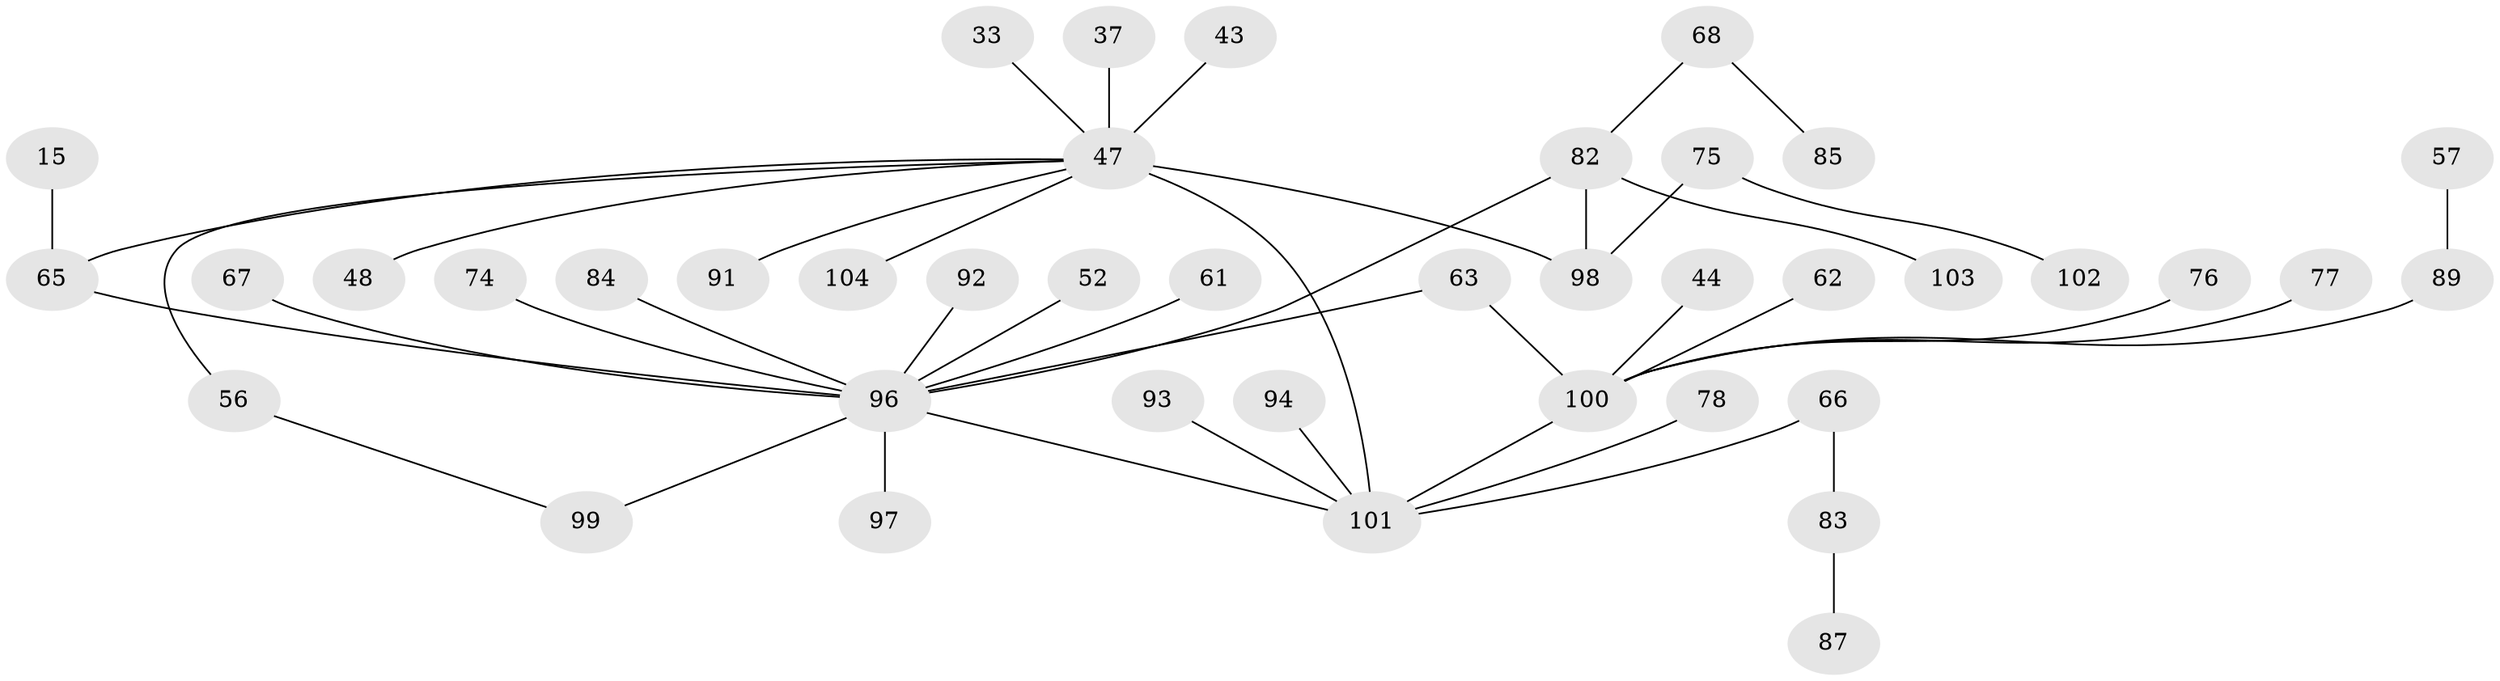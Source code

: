// original degree distribution, {5: 0.038461538461538464, 10: 0.009615384615384616, 2: 0.33653846153846156, 4: 0.09615384615384616, 7: 0.009615384615384616, 1: 0.375, 3: 0.1346153846153846}
// Generated by graph-tools (version 1.1) at 2025/44/03/04/25 21:44:51]
// undirected, 41 vertices, 44 edges
graph export_dot {
graph [start="1"]
  node [color=gray90,style=filled];
  15;
  33 [super="+16"];
  37;
  43 [super="+4"];
  44;
  47 [super="+14+26+2"];
  48;
  52 [super="+35"];
  56;
  57;
  61;
  62 [super="+55"];
  63;
  65 [super="+54"];
  66 [super="+36"];
  67;
  68;
  74;
  75 [super="+72"];
  76;
  77;
  78;
  82 [super="+24"];
  83;
  84;
  85;
  87;
  89 [super="+53"];
  91 [super="+40"];
  92;
  93;
  94;
  96 [super="+41+88+73"];
  97;
  98 [super="+12"];
  99;
  100 [super="+17+42+81"];
  101 [super="+79+90+95+86"];
  102;
  103;
  104;
  15 -- 65;
  33 -- 47;
  37 -- 47;
  43 -- 47;
  44 -- 100;
  47 -- 104;
  47 -- 98 [weight=3];
  47 -- 48;
  47 -- 56;
  47 -- 65;
  47 -- 91;
  47 -- 101 [weight=2];
  52 -- 96;
  56 -- 99;
  57 -- 89;
  61 -- 96;
  62 -- 100;
  63 -- 100;
  63 -- 96;
  65 -- 96 [weight=3];
  66 -- 83;
  66 -- 101;
  67 -- 96;
  68 -- 85;
  68 -- 82;
  74 -- 96;
  75 -- 98;
  75 -- 102;
  76 -- 100;
  77 -- 100;
  78 -- 101;
  82 -- 98;
  82 -- 103;
  82 -- 96;
  83 -- 87;
  84 -- 96;
  89 -- 100;
  92 -- 96;
  93 -- 101;
  94 -- 101;
  96 -- 97;
  96 -- 99;
  96 -- 101 [weight=2];
  100 -- 101 [weight=2];
}
